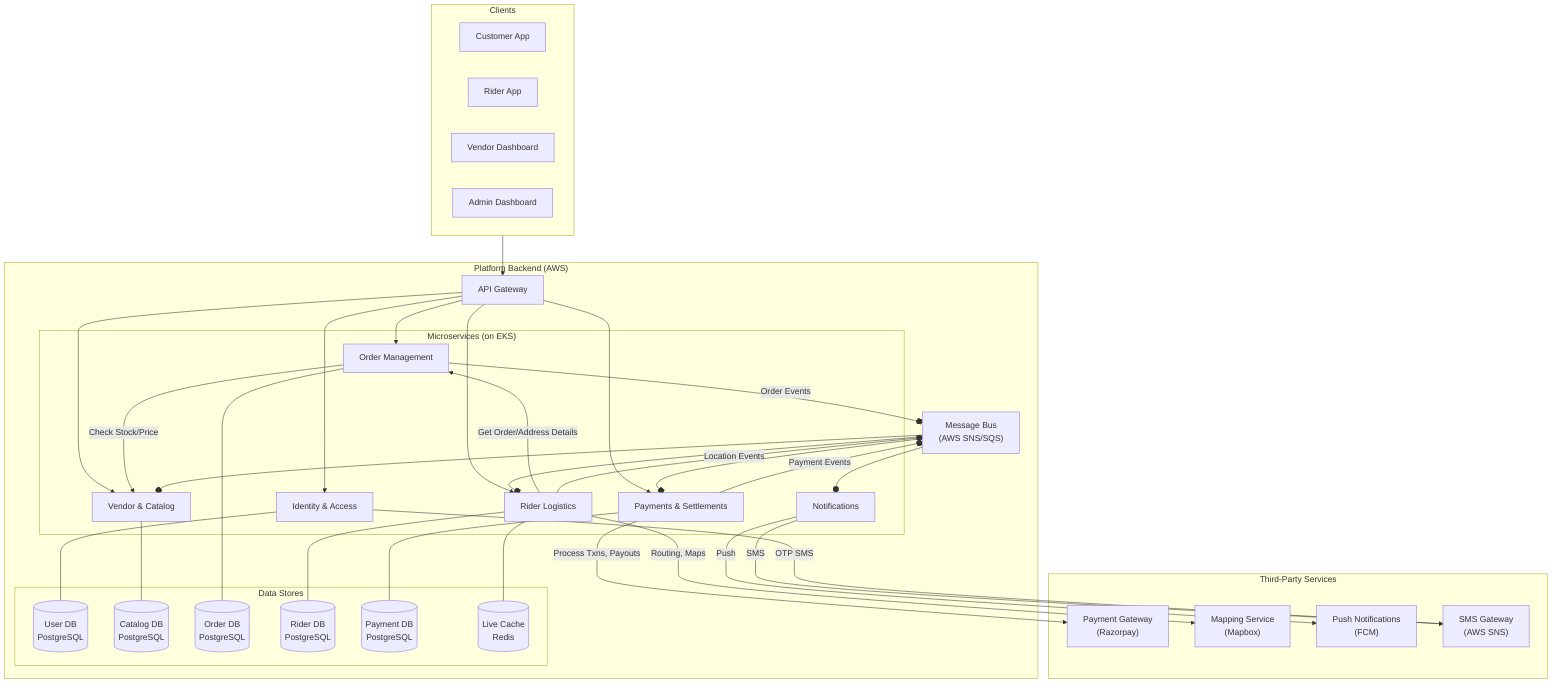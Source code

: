 graph TD
    subgraph Clients
        CA[Customer App]
        RA[Rider App]
        VD[Vendor Dashboard]
        AD[Admin Dashboard]
    end

    subgraph "Platform Backend (AWS)"
        APIGateway[API Gateway]

        subgraph "Microservices (on EKS)"
            IdentityService["Identity & Access"]
            VendorService["Vendor & Catalog"]
            OrderService["Order Management"]
            RiderService["Rider Logistics"]
            PaymentService["Payments & Settlements"]
            NotificationService["Notifications"]
        end

        MessageBus["Message Bus <br/> (AWS SNS/SQS)"]

        subgraph "Data Stores"
            UserDB[(User DB <br/> PostgreSQL)]
            CatalogDB[(Catalog DB <br/> PostgreSQL)]
            OrderDB[(Order DB <br/> PostgreSQL)]
            RiderDB[(Rider DB <br/> PostgreSQL)]
            PaymentDB[(Payment DB <br/> PostgreSQL)]
            LiveLocationCache[(Live Cache <br/> Redis)]
        end
    end

    subgraph "Third-Party Services"
        PaymentGateway["Payment Gateway <br/> (Razorpay)"]
        MappingService["Mapping Service <br/> (Mapbox)"]
        FCM["Push Notifications <br/> (FCM)"]
        SMSGateway["SMS Gateway <br/> (AWS SNS)"]
    end

    %% Client -> Gateway -> Services (Synchronous User Requests)
    Clients --> APIGateway
    APIGateway --> IdentityService
    APIGateway --> VendorService
    APIGateway --> OrderService
    APIGateway --> RiderService
    APIGateway --> PaymentService

    %% Inter-service Synchronous Calls
    OrderService -->|"Check Stock/Price"| VendorService
    RiderService -->|"Get Order/Address Details"| OrderService
    
    %% Asynchronous Communication via Message Bus
    OrderService --o|"Order Events"| MessageBus
    PaymentService --o|"Payment Events"| MessageBus
    RiderService --o|"Location Events"| MessageBus

    MessageBus --o|" "| NotificationService
    MessageBus --o|" "| RiderService
    MessageBus --o|" "| PaymentService
    MessageBus --o|" "| VendorService

    %% Service -> Third-Party Integrations
    PaymentService -->|"Process Txns, Payouts"| PaymentGateway
    RiderService -->|"Routing, Maps"| MappingService
    NotificationService -->|"Push"| FCM
    NotificationService -->|"SMS"| SMSGateway
    IdentityService -->|"OTP SMS"| SMSGateway

    %% Service -> Data Store
    IdentityService --- UserDB
    VendorService --- CatalogDB
    OrderService --- OrderDB
    RiderService --- RiderDB
    RiderService --- LiveLocationCache
    PaymentService --- PaymentDB